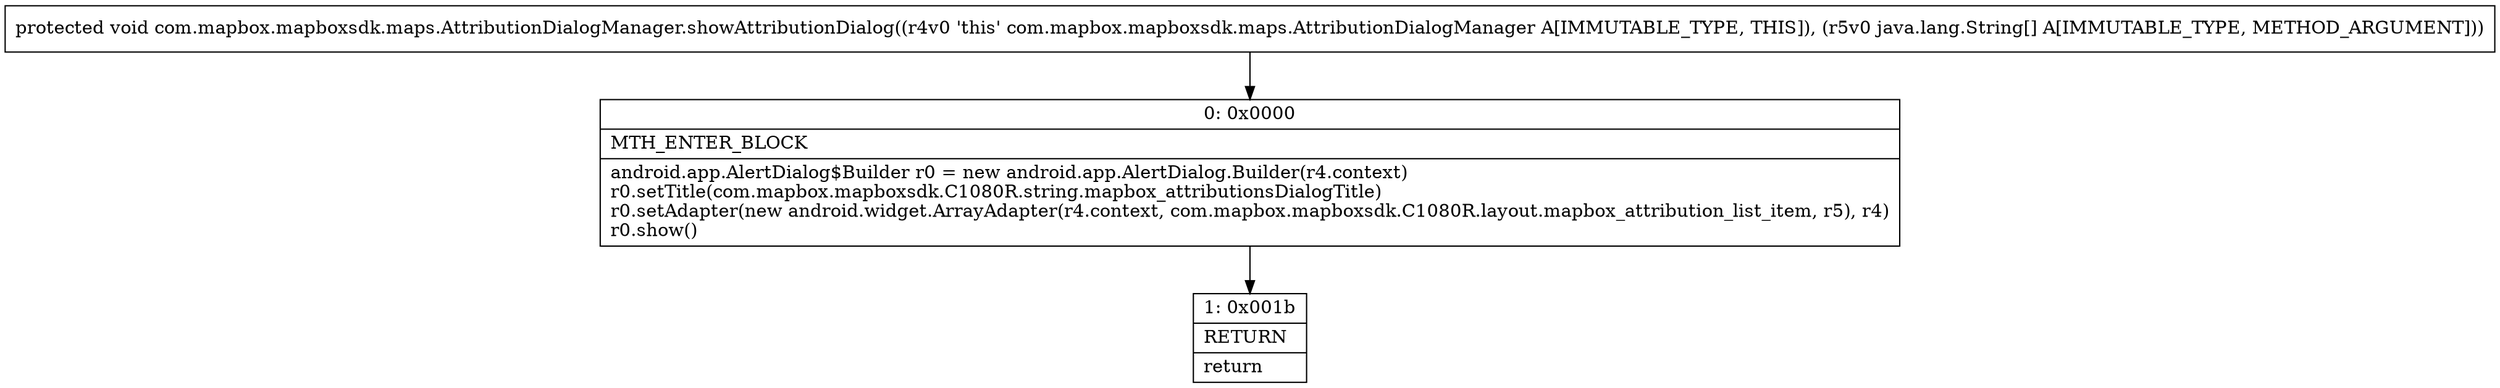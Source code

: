digraph "CFG forcom.mapbox.mapboxsdk.maps.AttributionDialogManager.showAttributionDialog([Ljava\/lang\/String;)V" {
Node_0 [shape=record,label="{0\:\ 0x0000|MTH_ENTER_BLOCK\l|android.app.AlertDialog$Builder r0 = new android.app.AlertDialog.Builder(r4.context)\lr0.setTitle(com.mapbox.mapboxsdk.C1080R.string.mapbox_attributionsDialogTitle)\lr0.setAdapter(new android.widget.ArrayAdapter(r4.context, com.mapbox.mapboxsdk.C1080R.layout.mapbox_attribution_list_item, r5), r4)\lr0.show()\l}"];
Node_1 [shape=record,label="{1\:\ 0x001b|RETURN\l|return\l}"];
MethodNode[shape=record,label="{protected void com.mapbox.mapboxsdk.maps.AttributionDialogManager.showAttributionDialog((r4v0 'this' com.mapbox.mapboxsdk.maps.AttributionDialogManager A[IMMUTABLE_TYPE, THIS]), (r5v0 java.lang.String[] A[IMMUTABLE_TYPE, METHOD_ARGUMENT])) }"];
MethodNode -> Node_0;
Node_0 -> Node_1;
}

